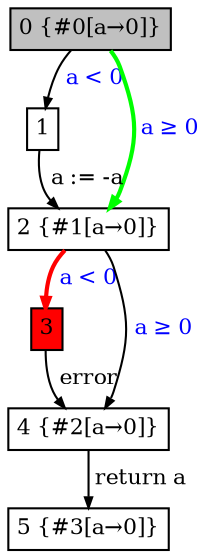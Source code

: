 digraph {
	ranksep=0.10
	nodesep=0.12
	node[fontsize=10.5,shape=box,height=0.02,width=0.02,margin="0.05,0.05"]
	edge[fontsize=10.5,arrowsize=0.5]

	0 [label="0 {#0[a→0]}",style=filled,fillcolor=gray]
	1 [label="5 {#3[a→0]}"]
	2 [label="1"]
	3 [label="3",style=filled,fillcolor=red]
	4 [label="4 {#2[a→0]}"]
	5 [label="2 {#1[a→0]}"]


	4->1[label=" return a"]
	5->4[label=" a ≥ 0",fontcolor="#0000FF"]
	0->2[label=" a < 0",fontcolor="#0000FF"]
	2->5[label=" a := -a"]
	3->4[label=" error"]
	5->3[label=" a < 0",fontcolor="#0000FF", color="#FF0000", style="bold"]
	0->5[label=" a ≥ 0",fontcolor="#0000FF", color="#00FF00", style="bold"]
}